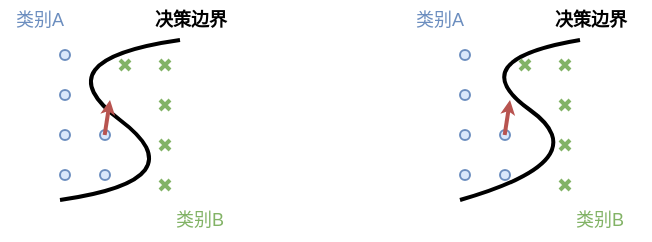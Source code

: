 <mxfile version="26.0.13">
  <diagram name="第 1 页" id="Q9MBymESR3TjVLLIOMGT">
    <mxGraphModel dx="330" dy="375" grid="1" gridSize="10" guides="1" tooltips="1" connect="1" arrows="1" fold="1" page="1" pageScale="1" pageWidth="1169" pageHeight="827" math="0" shadow="0">
      <root>
        <mxCell id="0" />
        <mxCell id="1" parent="0" />
        <mxCell id="rEHO3wVgUw_oy06tpRax-33" value="" style="rounded=0;whiteSpace=wrap;html=1;fillColor=none;strokeColor=none;" vertex="1" parent="1">
          <mxGeometry x="80" y="560" width="120" height="120" as="geometry" />
        </mxCell>
        <mxCell id="rEHO3wVgUw_oy06tpRax-2" value="类别A" style="text;html=1;align=center;verticalAlign=middle;whiteSpace=wrap;rounded=0;fontSize=9;fontColor=#6C8EBF;labelBackgroundColor=default;" vertex="1" parent="1">
          <mxGeometry x="80" y="560" width="40" height="20" as="geometry" />
        </mxCell>
        <mxCell id="rEHO3wVgUw_oy06tpRax-3" value="类别B" style="text;html=1;align=center;verticalAlign=middle;whiteSpace=wrap;rounded=0;fontSize=9;fontColor=#82B366;" vertex="1" parent="1">
          <mxGeometry x="160" y="660" width="40" height="20" as="geometry" />
        </mxCell>
        <mxCell id="rEHO3wVgUw_oy06tpRax-25" value="" style="curved=1;endArrow=none;html=1;rounded=0;strokeWidth=2;startFill=0;" edge="1" parent="1">
          <mxGeometry width="50" height="50" relative="1" as="geometry">
            <mxPoint x="110" y="660" as="sourcePoint" />
            <mxPoint x="170" y="580" as="targetPoint" />
            <Array as="points">
              <mxPoint x="180" y="650" />
              <mxPoint x="100" y="590" />
            </Array>
          </mxGeometry>
        </mxCell>
        <mxCell id="rEHO3wVgUw_oy06tpRax-26" value="" style="shape=umlDestroy;whiteSpace=wrap;html=1;strokeWidth=2;targetShapes=umlLifeline;aspect=fixed;fillColor=#d5e8d4;strokeColor=#82b366;" vertex="1" parent="1">
          <mxGeometry x="160" y="630" width="5" height="5" as="geometry" />
        </mxCell>
        <mxCell id="rEHO3wVgUw_oy06tpRax-28" value="" style="shape=umlDestroy;whiteSpace=wrap;html=1;strokeWidth=2;targetShapes=umlLifeline;aspect=fixed;shadow=0;fillColor=#d5e8d4;strokeColor=#82b366;" vertex="1" parent="1">
          <mxGeometry x="160" y="610" width="5" height="5" as="geometry" />
        </mxCell>
        <mxCell id="rEHO3wVgUw_oy06tpRax-29" value="" style="shape=umlDestroy;whiteSpace=wrap;html=1;strokeWidth=2;targetShapes=umlLifeline;aspect=fixed;fillColor=#d5e8d4;strokeColor=#82b366;" vertex="1" parent="1">
          <mxGeometry x="160" y="590" width="5" height="5" as="geometry" />
        </mxCell>
        <mxCell id="rEHO3wVgUw_oy06tpRax-32" value="" style="shape=umlDestroy;whiteSpace=wrap;html=1;strokeWidth=2;targetShapes=umlLifeline;aspect=fixed;fillColor=#d5e8d4;strokeColor=#82b366;" vertex="1" parent="1">
          <mxGeometry x="160" y="650" width="5" height="5" as="geometry" />
        </mxCell>
        <mxCell id="rEHO3wVgUw_oy06tpRax-36" value="" style="shape=umlDestroy;whiteSpace=wrap;html=1;strokeWidth=2;targetShapes=umlLifeline;aspect=fixed;fillColor=#d5e8d4;strokeColor=#82b366;" vertex="1" parent="1">
          <mxGeometry x="140" y="590" width="5" height="5" as="geometry" />
        </mxCell>
        <mxCell id="rEHO3wVgUw_oy06tpRax-40" value="" style="shape=ellipse;fillColor=#dae8fc;strokeColor=#6c8ebf;html=1;sketch=0;aspect=fixed;" vertex="1" parent="1">
          <mxGeometry x="130" y="625" width="5" height="5" as="geometry" />
        </mxCell>
        <mxCell id="rEHO3wVgUw_oy06tpRax-41" value="" style="shape=ellipse;fillColor=#dae8fc;strokeColor=#6c8ebf;html=1;sketch=0;aspect=fixed;" vertex="1" parent="1">
          <mxGeometry x="130" y="645" width="5" height="5" as="geometry" />
        </mxCell>
        <mxCell id="rEHO3wVgUw_oy06tpRax-42" value="" style="shape=ellipse;fillColor=#dae8fc;strokeColor=#6c8ebf;html=1;sketch=0;aspect=fixed;" vertex="1" parent="1">
          <mxGeometry x="110" y="645" width="5" height="5" as="geometry" />
        </mxCell>
        <mxCell id="rEHO3wVgUw_oy06tpRax-43" value="" style="shape=ellipse;fillColor=#dae8fc;strokeColor=#6c8ebf;html=1;sketch=0;aspect=fixed;" vertex="1" parent="1">
          <mxGeometry x="110" y="625" width="5" height="5" as="geometry" />
        </mxCell>
        <mxCell id="rEHO3wVgUw_oy06tpRax-45" value="" style="shape=ellipse;fillColor=#dae8fc;strokeColor=#6c8ebf;html=1;sketch=0;aspect=fixed;" vertex="1" parent="1">
          <mxGeometry x="110" y="605" width="5" height="5" as="geometry" />
        </mxCell>
        <mxCell id="rEHO3wVgUw_oy06tpRax-47" value="" style="shape=ellipse;fillColor=#dae8fc;strokeColor=#6c8ebf;html=1;sketch=0;aspect=fixed;" vertex="1" parent="1">
          <mxGeometry x="110" y="585" width="5" height="5" as="geometry" />
        </mxCell>
        <mxCell id="rEHO3wVgUw_oy06tpRax-50" value="" style="endArrow=classic;html=1;rounded=0;fillColor=#f8cecc;strokeColor=#b85450;exitX=0.467;exitY=0.503;exitDx=0;exitDy=0;exitPerimeter=0;endFill=1;endSize=1;strokeWidth=2;" edge="1" parent="1" source="rEHO3wVgUw_oy06tpRax-40">
          <mxGeometry width="50" height="50" relative="1" as="geometry">
            <mxPoint x="107.5" y="565" as="sourcePoint" />
            <mxPoint x="135" y="610" as="targetPoint" />
          </mxGeometry>
        </mxCell>
        <mxCell id="rEHO3wVgUw_oy06tpRax-66" value="决策边界" style="text;html=1;align=center;verticalAlign=middle;resizable=0;points=[];autosize=1;strokeColor=none;fillColor=none;fontSize=9;fontStyle=1" vertex="1" parent="1">
          <mxGeometry x="145" y="560" width="60" height="20" as="geometry" />
        </mxCell>
        <mxCell id="rEHO3wVgUw_oy06tpRax-121" value="类别A" style="text;html=1;align=center;verticalAlign=middle;whiteSpace=wrap;rounded=0;fontSize=9;fontColor=#6C8EBF;labelBackgroundColor=default;" vertex="1" parent="1">
          <mxGeometry x="280" y="560" width="40" height="20" as="geometry" />
        </mxCell>
        <mxCell id="rEHO3wVgUw_oy06tpRax-122" value="类别B" style="text;html=1;align=center;verticalAlign=middle;whiteSpace=wrap;rounded=0;fontSize=9;fontColor=#82B366;" vertex="1" parent="1">
          <mxGeometry x="360" y="660" width="40" height="20" as="geometry" />
        </mxCell>
        <mxCell id="rEHO3wVgUw_oy06tpRax-123" value="" style="curved=1;endArrow=none;html=1;rounded=0;strokeWidth=2;startFill=0;" edge="1" parent="1">
          <mxGeometry width="50" height="50" relative="1" as="geometry">
            <mxPoint x="310" y="660" as="sourcePoint" />
            <mxPoint x="370" y="580" as="targetPoint" />
            <Array as="points">
              <mxPoint x="380" y="640" />
              <mxPoint x="310" y="590" />
            </Array>
          </mxGeometry>
        </mxCell>
        <mxCell id="rEHO3wVgUw_oy06tpRax-124" value="" style="shape=umlDestroy;whiteSpace=wrap;html=1;strokeWidth=2;targetShapes=umlLifeline;aspect=fixed;fillColor=#d5e8d4;strokeColor=#82b366;" vertex="1" parent="1">
          <mxGeometry x="360" y="630" width="5" height="5" as="geometry" />
        </mxCell>
        <mxCell id="rEHO3wVgUw_oy06tpRax-125" value="" style="shape=umlDestroy;whiteSpace=wrap;html=1;strokeWidth=2;targetShapes=umlLifeline;aspect=fixed;shadow=0;fillColor=#d5e8d4;strokeColor=#82b366;" vertex="1" parent="1">
          <mxGeometry x="360" y="610" width="5" height="5" as="geometry" />
        </mxCell>
        <mxCell id="rEHO3wVgUw_oy06tpRax-126" value="" style="shape=umlDestroy;whiteSpace=wrap;html=1;strokeWidth=2;targetShapes=umlLifeline;aspect=fixed;fillColor=#d5e8d4;strokeColor=#82b366;" vertex="1" parent="1">
          <mxGeometry x="360" y="590" width="5" height="5" as="geometry" />
        </mxCell>
        <mxCell id="rEHO3wVgUw_oy06tpRax-127" value="" style="shape=umlDestroy;whiteSpace=wrap;html=1;strokeWidth=2;targetShapes=umlLifeline;aspect=fixed;fillColor=#d5e8d4;strokeColor=#82b366;" vertex="1" parent="1">
          <mxGeometry x="360" y="650" width="5" height="5" as="geometry" />
        </mxCell>
        <mxCell id="rEHO3wVgUw_oy06tpRax-128" value="" style="shape=umlDestroy;whiteSpace=wrap;html=1;strokeWidth=2;targetShapes=umlLifeline;aspect=fixed;fillColor=#d5e8d4;strokeColor=#82b366;" vertex="1" parent="1">
          <mxGeometry x="340" y="590" width="5" height="5" as="geometry" />
        </mxCell>
        <mxCell id="rEHO3wVgUw_oy06tpRax-129" value="" style="shape=ellipse;fillColor=#dae8fc;strokeColor=#6c8ebf;html=1;sketch=0;aspect=fixed;" vertex="1" parent="1">
          <mxGeometry x="330" y="625" width="5" height="5" as="geometry" />
        </mxCell>
        <mxCell id="rEHO3wVgUw_oy06tpRax-130" value="" style="shape=ellipse;fillColor=#dae8fc;strokeColor=#6c8ebf;html=1;sketch=0;aspect=fixed;" vertex="1" parent="1">
          <mxGeometry x="330" y="645" width="5" height="5" as="geometry" />
        </mxCell>
        <mxCell id="rEHO3wVgUw_oy06tpRax-131" value="" style="shape=ellipse;fillColor=#dae8fc;strokeColor=#6c8ebf;html=1;sketch=0;aspect=fixed;" vertex="1" parent="1">
          <mxGeometry x="310" y="645" width="5" height="5" as="geometry" />
        </mxCell>
        <mxCell id="rEHO3wVgUw_oy06tpRax-132" value="" style="shape=ellipse;fillColor=#dae8fc;strokeColor=#6c8ebf;html=1;sketch=0;aspect=fixed;" vertex="1" parent="1">
          <mxGeometry x="310" y="625" width="5" height="5" as="geometry" />
        </mxCell>
        <mxCell id="rEHO3wVgUw_oy06tpRax-133" value="" style="shape=ellipse;fillColor=#dae8fc;strokeColor=#6c8ebf;html=1;sketch=0;aspect=fixed;" vertex="1" parent="1">
          <mxGeometry x="310" y="605" width="5" height="5" as="geometry" />
        </mxCell>
        <mxCell id="rEHO3wVgUw_oy06tpRax-134" value="" style="shape=ellipse;fillColor=#dae8fc;strokeColor=#6c8ebf;html=1;sketch=0;aspect=fixed;" vertex="1" parent="1">
          <mxGeometry x="310" y="585" width="5" height="5" as="geometry" />
        </mxCell>
        <mxCell id="rEHO3wVgUw_oy06tpRax-135" value="" style="endArrow=classic;html=1;rounded=0;fillColor=#f8cecc;strokeColor=#b85450;exitX=0.467;exitY=0.503;exitDx=0;exitDy=0;exitPerimeter=0;endFill=1;endSize=1;strokeWidth=2;" edge="1" parent="1" source="rEHO3wVgUw_oy06tpRax-129">
          <mxGeometry width="50" height="50" relative="1" as="geometry">
            <mxPoint x="307.5" y="565" as="sourcePoint" />
            <mxPoint x="335" y="610" as="targetPoint" />
          </mxGeometry>
        </mxCell>
        <mxCell id="rEHO3wVgUw_oy06tpRax-136" value="决策边界" style="text;html=1;align=center;verticalAlign=middle;resizable=0;points=[];autosize=1;strokeColor=none;fillColor=none;fontSize=9;fontStyle=1" vertex="1" parent="1">
          <mxGeometry x="345" y="560" width="60" height="20" as="geometry" />
        </mxCell>
        <mxCell id="rEHO3wVgUw_oy06tpRax-137" value="" style="rounded=0;whiteSpace=wrap;html=1;fillColor=none;strokeColor=none;" vertex="1" parent="1">
          <mxGeometry x="280" y="560" width="120" height="120" as="geometry" />
        </mxCell>
      </root>
    </mxGraphModel>
  </diagram>
</mxfile>
